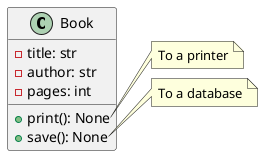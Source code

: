 @startuml book_02

class Book {
    -title: str
    -author: str
    -pages: int
    +print(): None
    +save(): None
}

note right of Book::print
    To a printer
end note

note right of Book::save
    To a database
end note

@enduml
